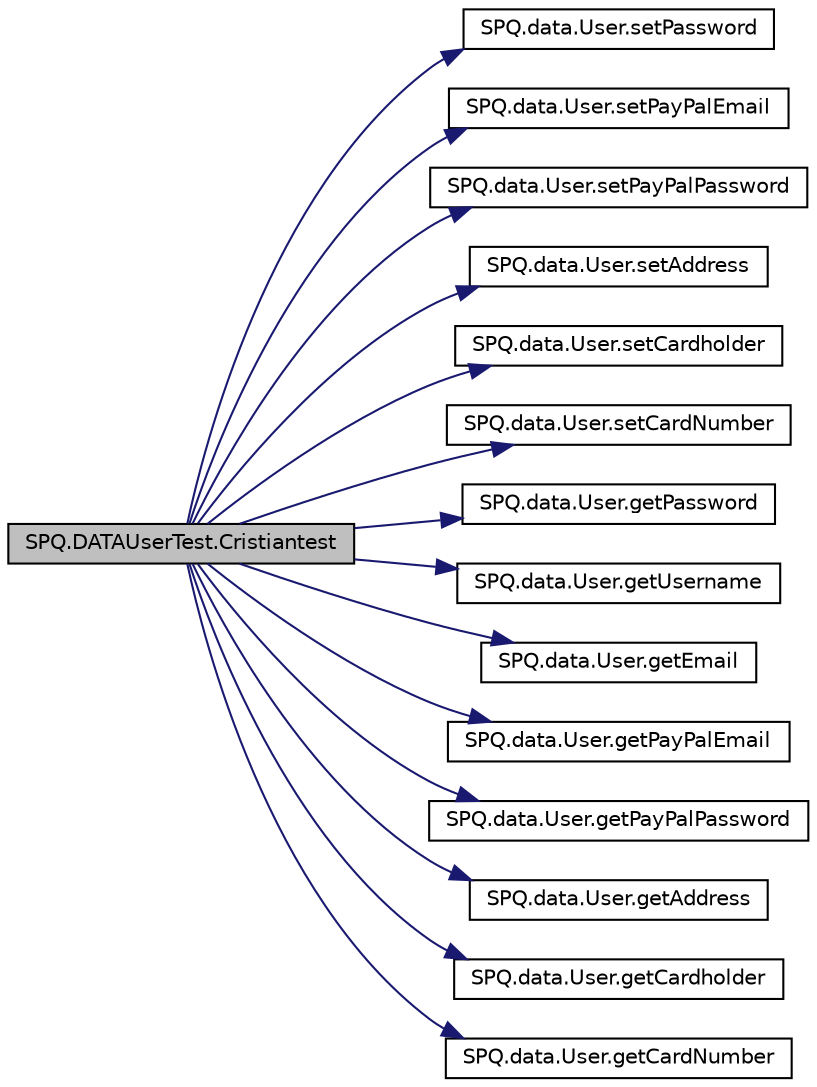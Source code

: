 digraph "SPQ.DATAUserTest.Cristiantest"
{
  edge [fontname="Helvetica",fontsize="10",labelfontname="Helvetica",labelfontsize="10"];
  node [fontname="Helvetica",fontsize="10",shape=record];
  rankdir="LR";
  Node5 [label="SPQ.DATAUserTest.Cristiantest",height=0.2,width=0.4,color="black", fillcolor="grey75", style="filled", fontcolor="black"];
  Node5 -> Node6 [color="midnightblue",fontsize="10",style="solid",fontname="Helvetica"];
  Node6 [label="SPQ.data.User.setPassword",height=0.2,width=0.4,color="black", fillcolor="white", style="filled",URL="$class_s_p_q_1_1data_1_1_user.html#aa5bcf362d3c9c4746f406239bcb041f5"];
  Node5 -> Node7 [color="midnightblue",fontsize="10",style="solid",fontname="Helvetica"];
  Node7 [label="SPQ.data.User.setPayPalEmail",height=0.2,width=0.4,color="black", fillcolor="white", style="filled",URL="$class_s_p_q_1_1data_1_1_user.html#abe8156eec92d2d94d290b96af8e8ea94"];
  Node5 -> Node8 [color="midnightblue",fontsize="10",style="solid",fontname="Helvetica"];
  Node8 [label="SPQ.data.User.setPayPalPassword",height=0.2,width=0.4,color="black", fillcolor="white", style="filled",URL="$class_s_p_q_1_1data_1_1_user.html#a61ca04ab3f3c854aa272f3097b355eb9"];
  Node5 -> Node9 [color="midnightblue",fontsize="10",style="solid",fontname="Helvetica"];
  Node9 [label="SPQ.data.User.setAddress",height=0.2,width=0.4,color="black", fillcolor="white", style="filled",URL="$class_s_p_q_1_1data_1_1_user.html#ab6e40ae379cda1d98a5873365df30736"];
  Node5 -> Node10 [color="midnightblue",fontsize="10",style="solid",fontname="Helvetica"];
  Node10 [label="SPQ.data.User.setCardholder",height=0.2,width=0.4,color="black", fillcolor="white", style="filled",URL="$class_s_p_q_1_1data_1_1_user.html#a0fe49415c82bbbbfa0b22822f054157f"];
  Node5 -> Node11 [color="midnightblue",fontsize="10",style="solid",fontname="Helvetica"];
  Node11 [label="SPQ.data.User.setCardNumber",height=0.2,width=0.4,color="black", fillcolor="white", style="filled",URL="$class_s_p_q_1_1data_1_1_user.html#a6d98a72cb61e95f5417e10e0ba80afab"];
  Node5 -> Node12 [color="midnightblue",fontsize="10",style="solid",fontname="Helvetica"];
  Node12 [label="SPQ.data.User.getPassword",height=0.2,width=0.4,color="black", fillcolor="white", style="filled",URL="$class_s_p_q_1_1data_1_1_user.html#a688c1eadd21594d52967d87289e23ce2"];
  Node5 -> Node13 [color="midnightblue",fontsize="10",style="solid",fontname="Helvetica"];
  Node13 [label="SPQ.data.User.getUsername",height=0.2,width=0.4,color="black", fillcolor="white", style="filled",URL="$class_s_p_q_1_1data_1_1_user.html#a55d2e322edbbe446287ce25baecdd421"];
  Node5 -> Node14 [color="midnightblue",fontsize="10",style="solid",fontname="Helvetica"];
  Node14 [label="SPQ.data.User.getEmail",height=0.2,width=0.4,color="black", fillcolor="white", style="filled",URL="$class_s_p_q_1_1data_1_1_user.html#a4f3ae0062ee7529314a5b791707ff4b4"];
  Node5 -> Node15 [color="midnightblue",fontsize="10",style="solid",fontname="Helvetica"];
  Node15 [label="SPQ.data.User.getPayPalEmail",height=0.2,width=0.4,color="black", fillcolor="white", style="filled",URL="$class_s_p_q_1_1data_1_1_user.html#ad3a5ab9fa36272afbc99e7ebfc7de108"];
  Node5 -> Node16 [color="midnightblue",fontsize="10",style="solid",fontname="Helvetica"];
  Node16 [label="SPQ.data.User.getPayPalPassword",height=0.2,width=0.4,color="black", fillcolor="white", style="filled",URL="$class_s_p_q_1_1data_1_1_user.html#aa3a0bdf1676addb67307fa9a66495fa4"];
  Node5 -> Node17 [color="midnightblue",fontsize="10",style="solid",fontname="Helvetica"];
  Node17 [label="SPQ.data.User.getAddress",height=0.2,width=0.4,color="black", fillcolor="white", style="filled",URL="$class_s_p_q_1_1data_1_1_user.html#a47d0065ad917d39d23acd62835575179"];
  Node5 -> Node18 [color="midnightblue",fontsize="10",style="solid",fontname="Helvetica"];
  Node18 [label="SPQ.data.User.getCardholder",height=0.2,width=0.4,color="black", fillcolor="white", style="filled",URL="$class_s_p_q_1_1data_1_1_user.html#a6184a8aa1ccfc02796356f648ebf37ee"];
  Node5 -> Node19 [color="midnightblue",fontsize="10",style="solid",fontname="Helvetica"];
  Node19 [label="SPQ.data.User.getCardNumber",height=0.2,width=0.4,color="black", fillcolor="white", style="filled",URL="$class_s_p_q_1_1data_1_1_user.html#ab847d5c61fe4980ae2a15a537b22939b"];
}
